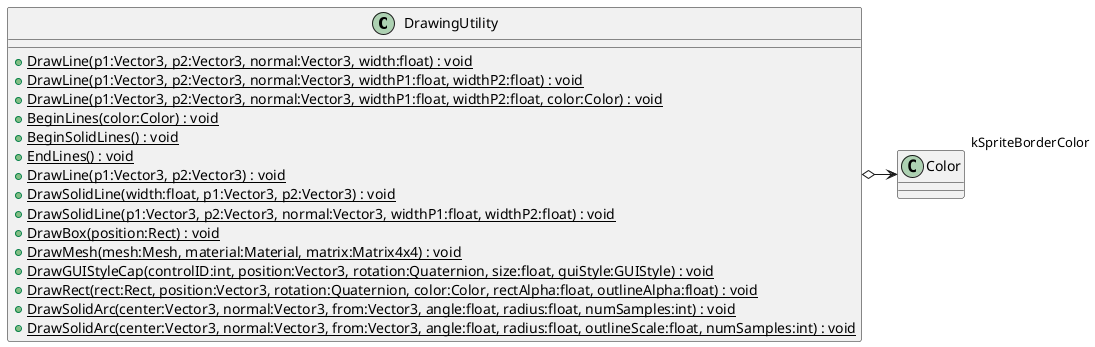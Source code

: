 @startuml
class DrawingUtility {
    + {static} DrawLine(p1:Vector3, p2:Vector3, normal:Vector3, width:float) : void
    + {static} DrawLine(p1:Vector3, p2:Vector3, normal:Vector3, widthP1:float, widthP2:float) : void
    + {static} DrawLine(p1:Vector3, p2:Vector3, normal:Vector3, widthP1:float, widthP2:float, color:Color) : void
    + {static} BeginLines(color:Color) : void
    + {static} BeginSolidLines() : void
    + {static} EndLines() : void
    + {static} DrawLine(p1:Vector3, p2:Vector3) : void
    + {static} DrawSolidLine(width:float, p1:Vector3, p2:Vector3) : void
    + {static} DrawSolidLine(p1:Vector3, p2:Vector3, normal:Vector3, widthP1:float, widthP2:float) : void
    + {static} DrawBox(position:Rect) : void
    + {static} DrawMesh(mesh:Mesh, material:Material, matrix:Matrix4x4) : void
    + {static} DrawGUIStyleCap(controlID:int, position:Vector3, rotation:Quaternion, size:float, guiStyle:GUIStyle) : void
    + {static} DrawRect(rect:Rect, position:Vector3, rotation:Quaternion, color:Color, rectAlpha:float, outlineAlpha:float) : void
    + {static} DrawSolidArc(center:Vector3, normal:Vector3, from:Vector3, angle:float, radius:float, numSamples:int) : void
    + {static} DrawSolidArc(center:Vector3, normal:Vector3, from:Vector3, angle:float, radius:float, outlineScale:float, numSamples:int) : void
}
DrawingUtility o-> "kSpriteBorderColor" Color
@enduml

